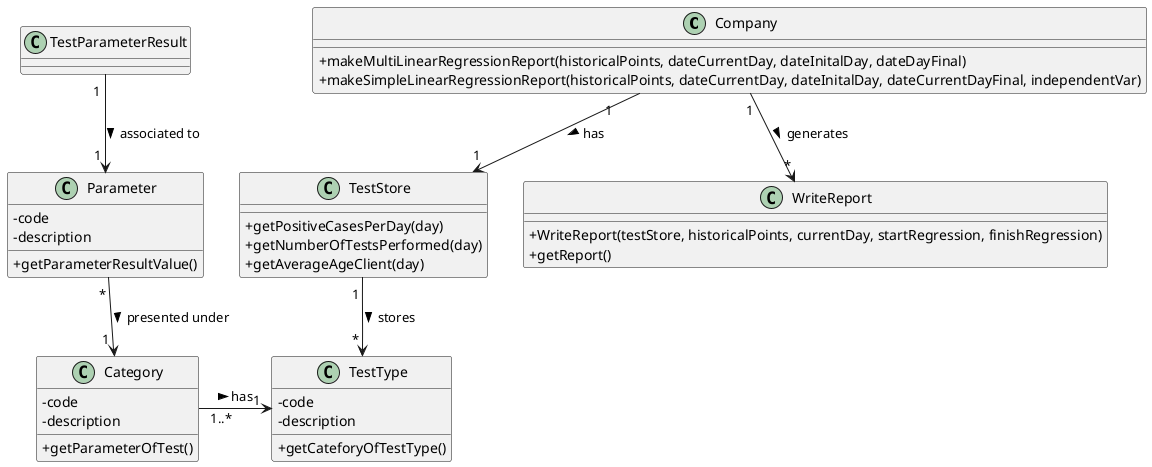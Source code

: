 @startuml

skinparam classAttributeIconSize 0

class Company {
+makeMultiLinearRegressionReport(historicalPoints, dateCurrentDay, dateInitalDay, dateDayFinal)
+makeSimpleLinearRegressionReport(historicalPoints, dateCurrentDay, dateInitalDay, dateCurrentDayFinal, independentVar)
}

class TestStore{
+getPositiveCasesPerDay(day)
+getNumberOfTestsPerformed(day)
+getAverageAgeClient(day)
}

class Category {
-code
-description
+getParameterOfTest()
}

class TestType {
-code
-description
+getCateforyOfTestType()
}

class Parameter {
-code
-description
+getParameterResultValue()
}

class WriteReport {
+WriteReport(testStore, historicalPoints, currentDay, startRegression, finishRegression)
+getReport()
}

Company "1    "-->"1  " TestStore : > has
Company "1"-->"*" WriteReport : > generates
TestStore "1 "-->" * " TestType : > stores
Category " 1..* "->"  1 " TestType : > has
Parameter " * "-->" 1 " Category : presented under >
TestParameterResult " 1 "-->" 1 " Parameter : associated to >

@enduml
